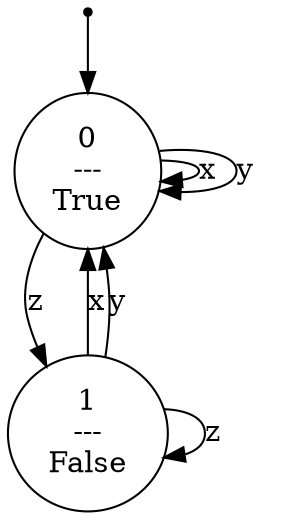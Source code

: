 digraph G {
0 [label="", shape=point];
0 -> 1;
1 [label="0\n---\nTrue"];
1 -> 1  [label=x];
1 -> 2  [label=z];
1 -> 1  [label=y];
2 [label="1\n---\nFalse"];
2 -> 1  [label=x];
2 -> 2  [label=z];
2 -> 1  [label=y];
}
